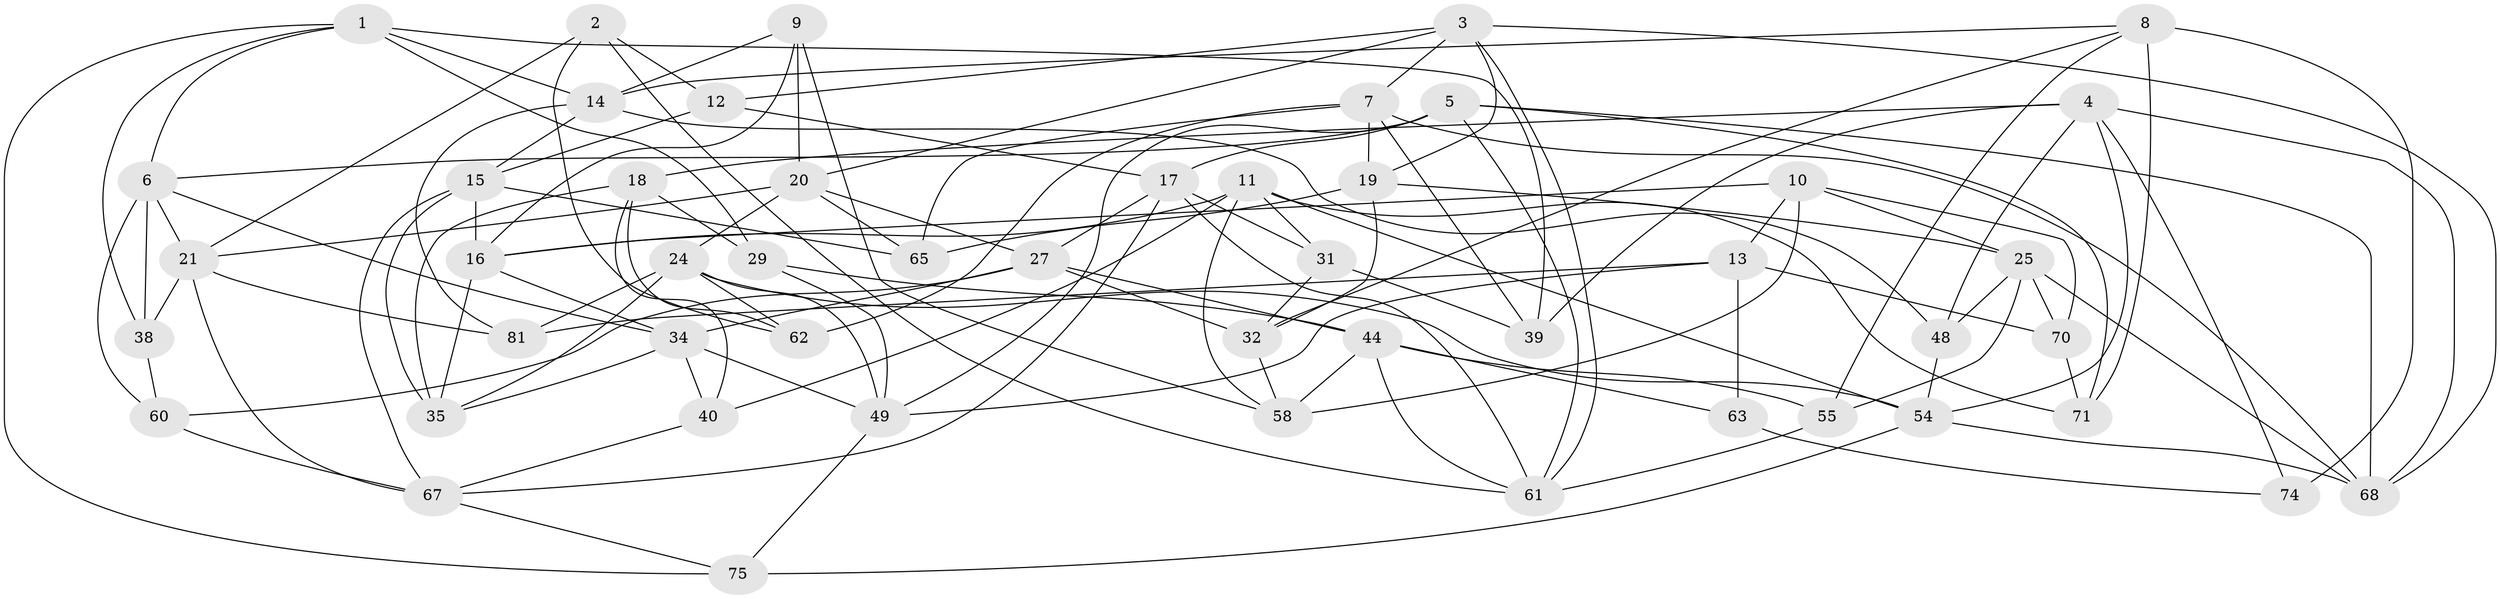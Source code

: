 // original degree distribution, {4: 1.0}
// Generated by graph-tools (version 1.1) at 2025/11/02/27/25 16:11:48]
// undirected, 50 vertices, 126 edges
graph export_dot {
graph [start="1"]
  node [color=gray90,style=filled];
  1 [super="+42"];
  2;
  3 [super="+47"];
  4 [super="+22"];
  5 [super="+50"];
  6 [super="+78"];
  7 [super="+51"];
  8 [super="+53"];
  9;
  10 [super="+41"];
  11 [super="+43"];
  12;
  13 [super="+23"];
  14 [super="+26"];
  15 [super="+37"];
  16 [super="+28"];
  17 [super="+69"];
  18 [super="+76"];
  19 [super="+52"];
  20 [super="+45"];
  21 [super="+46"];
  24 [super="+33"];
  25 [super="+30"];
  27 [super="+36"];
  29;
  31;
  32 [super="+64"];
  34 [super="+72"];
  35 [super="+79"];
  38;
  39;
  40;
  44 [super="+57"];
  48;
  49 [super="+56"];
  54 [super="+59"];
  55;
  58 [super="+73"];
  60;
  61 [super="+66"];
  62;
  63;
  65;
  67 [super="+77"];
  68 [super="+80"];
  70;
  71;
  74;
  75;
  81;
  1 -- 39;
  1 -- 29;
  1 -- 38;
  1 -- 75;
  1 -- 6;
  1 -- 14;
  2 -- 21;
  2 -- 62;
  2 -- 12;
  2 -- 61;
  3 -- 61;
  3 -- 68;
  3 -- 7;
  3 -- 19;
  3 -- 20;
  3 -- 12;
  4 -- 48;
  4 -- 74;
  4 -- 68;
  4 -- 18;
  4 -- 54;
  4 -- 39;
  5 -- 49;
  5 -- 68;
  5 -- 17;
  5 -- 6;
  5 -- 71;
  5 -- 61;
  6 -- 38;
  6 -- 34;
  6 -- 60;
  6 -- 21;
  7 -- 19;
  7 -- 62;
  7 -- 65;
  7 -- 39;
  7 -- 68;
  8 -- 14;
  8 -- 74 [weight=2];
  8 -- 32;
  8 -- 71;
  8 -- 55;
  9 -- 14;
  9 -- 20;
  9 -- 58;
  9 -- 16;
  10 -- 13;
  10 -- 25;
  10 -- 58 [weight=2];
  10 -- 16;
  10 -- 70;
  11 -- 71;
  11 -- 54;
  11 -- 58;
  11 -- 40;
  11 -- 16;
  11 -- 31;
  12 -- 15;
  12 -- 17;
  13 -- 63 [weight=2];
  13 -- 81;
  13 -- 70;
  13 -- 49;
  14 -- 48;
  14 -- 81;
  14 -- 15;
  15 -- 67;
  15 -- 16;
  15 -- 65;
  15 -- 35;
  16 -- 35;
  16 -- 34;
  17 -- 67;
  17 -- 31;
  17 -- 61;
  17 -- 27;
  18 -- 35 [weight=2];
  18 -- 29;
  18 -- 40;
  18 -- 62;
  19 -- 32 [weight=2];
  19 -- 25;
  19 -- 65;
  20 -- 24;
  20 -- 65;
  20 -- 27;
  20 -- 21;
  21 -- 81;
  21 -- 67;
  21 -- 38;
  24 -- 81;
  24 -- 49;
  24 -- 54;
  24 -- 35;
  24 -- 62;
  25 -- 55;
  25 -- 48;
  25 -- 70;
  25 -- 68;
  27 -- 34;
  27 -- 60;
  27 -- 44;
  27 -- 32;
  29 -- 44;
  29 -- 49;
  31 -- 39;
  31 -- 32;
  32 -- 58;
  34 -- 49;
  34 -- 40;
  34 -- 35;
  38 -- 60;
  40 -- 67;
  44 -- 55;
  44 -- 61;
  44 -- 58;
  44 -- 63;
  48 -- 54;
  49 -- 75;
  54 -- 75;
  54 -- 68;
  55 -- 61;
  60 -- 67;
  63 -- 74;
  67 -- 75;
  70 -- 71;
}

